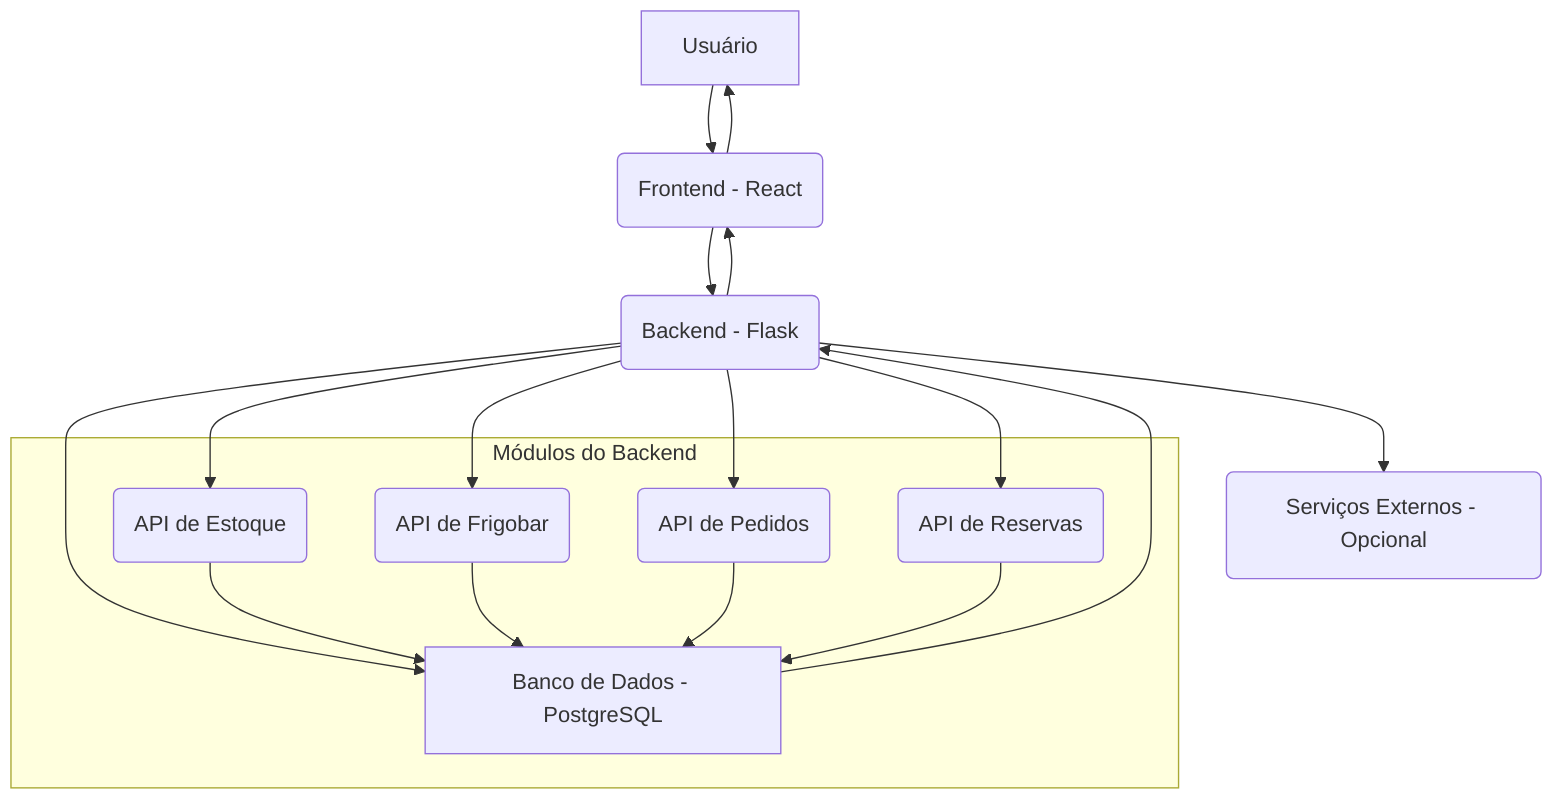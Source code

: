 graph TD
    A[Usuário] --> B(Frontend - React)
    B --> C(Backend - Flask)
    C --> D[Banco de Dados - PostgreSQL]
    C --> E(Serviços Externos - Opcional)
    D --> C
    C --> B
    B --> A

    subgraph Módulos do Backend
        C1(API de Estoque) --> D
        C2(API de Frigobar) --> D
        C3(API de Pedidos) --> D
        C4(API de Reservas) --> D
    end

    C --> C1
    C --> C2
    C --> C3
    C --> C4
